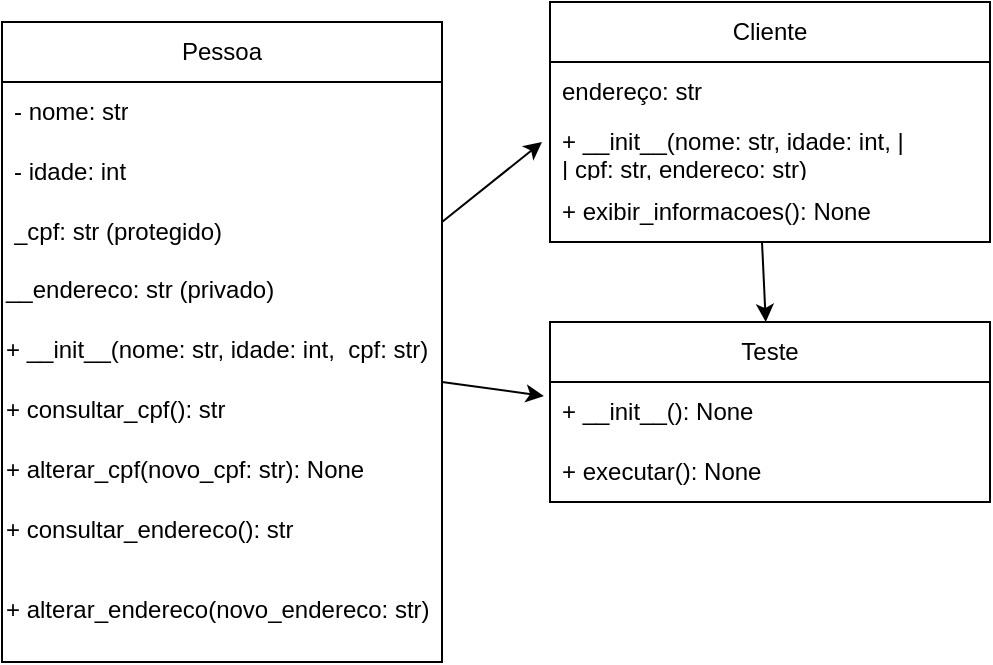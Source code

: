 <mxfile>
    <diagram id="Uo0ARk5nror92GjGeBuY" name="Página-1">
        <mxGraphModel dx="889" dy="467" grid="1" gridSize="10" guides="1" tooltips="1" connect="1" arrows="1" fold="1" page="1" pageScale="1" pageWidth="827" pageHeight="1169" math="0" shadow="0">
            <root>
                <mxCell id="0"/>
                <mxCell id="1" parent="0"/>
                <mxCell id="2" value="Pessoa" style="swimlane;fontStyle=0;childLayout=stackLayout;horizontal=1;startSize=30;horizontalStack=0;resizeParent=1;resizeParentMax=0;resizeLast=0;collapsible=1;marginBottom=0;whiteSpace=wrap;html=1;" vertex="1" parent="1">
                    <mxGeometry x="140" y="110" width="220" height="320" as="geometry"/>
                </mxCell>
                <mxCell id="3" value="- nome: str " style="text;strokeColor=none;fillColor=none;align=left;verticalAlign=middle;spacingLeft=4;spacingRight=4;overflow=hidden;points=[[0,0.5],[1,0.5]];portConstraint=eastwest;rotatable=0;whiteSpace=wrap;html=1;" vertex="1" parent="2">
                    <mxGeometry y="30" width="220" height="30" as="geometry"/>
                </mxCell>
                <mxCell id="4" value="- idade: int" style="text;strokeColor=none;fillColor=none;align=left;verticalAlign=middle;spacingLeft=4;spacingRight=4;overflow=hidden;points=[[0,0.5],[1,0.5]];portConstraint=eastwest;rotatable=0;whiteSpace=wrap;html=1;" vertex="1" parent="2">
                    <mxGeometry y="60" width="220" height="30" as="geometry"/>
                </mxCell>
                <mxCell id="5" value="_cpf: str (protegido)" style="text;strokeColor=none;fillColor=none;align=left;verticalAlign=middle;spacingLeft=4;spacingRight=4;overflow=hidden;points=[[0,0.5],[1,0.5]];portConstraint=eastwest;rotatable=0;whiteSpace=wrap;html=1;" vertex="1" parent="2">
                    <mxGeometry y="90" width="220" height="30" as="geometry"/>
                </mxCell>
                <mxCell id="6" value="__endereco: str (privado)" style="text;whiteSpace=wrap;html=1;" vertex="1" parent="2">
                    <mxGeometry y="120" width="220" height="30" as="geometry"/>
                </mxCell>
                <mxCell id="7" value="+ __init__(nome: str, idade: int,&amp;nbsp;&amp;nbsp;cpf: str)" style="text;whiteSpace=wrap;html=1;" vertex="1" parent="2">
                    <mxGeometry y="150" width="220" height="30" as="geometry"/>
                </mxCell>
                <mxCell id="8" value="+ consultar_cpf(): str" style="text;whiteSpace=wrap;html=1;" vertex="1" parent="2">
                    <mxGeometry y="180" width="220" height="30" as="geometry"/>
                </mxCell>
                <mxCell id="9" value="+ alterar_cpf(novo_cpf: str): None" style="text;whiteSpace=wrap;html=1;" vertex="1" parent="2">
                    <mxGeometry y="210" width="220" height="30" as="geometry"/>
                </mxCell>
                <mxCell id="10" value="+ consultar_endereco(): str" style="text;whiteSpace=wrap;html=1;" vertex="1" parent="2">
                    <mxGeometry y="240" width="220" height="40" as="geometry"/>
                </mxCell>
                <mxCell id="11" value="+ alterar_endereco(novo_endereco: str)" style="text;whiteSpace=wrap;html=1;" vertex="1" parent="2">
                    <mxGeometry y="280" width="220" height="40" as="geometry"/>
                </mxCell>
                <mxCell id="16" value="Cliente" style="swimlane;fontStyle=0;childLayout=stackLayout;horizontal=1;startSize=30;horizontalStack=0;resizeParent=1;resizeParentMax=0;resizeLast=0;collapsible=1;marginBottom=0;whiteSpace=wrap;html=1;" vertex="1" parent="1">
                    <mxGeometry x="414" y="100" width="220" height="120" as="geometry"/>
                </mxCell>
                <mxCell id="17" value="endereço: str" style="text;strokeColor=none;fillColor=none;align=left;verticalAlign=middle;spacingLeft=4;spacingRight=4;overflow=hidden;points=[[0,0.5],[1,0.5]];portConstraint=eastwest;rotatable=0;whiteSpace=wrap;html=1;" vertex="1" parent="16">
                    <mxGeometry y="30" width="220" height="30" as="geometry"/>
                </mxCell>
                <mxCell id="18" value="+ __init__(nome: str, idade: int,    |&lt;br/&gt;|    cpf: str, endereco: str)" style="text;strokeColor=none;fillColor=none;align=left;verticalAlign=middle;spacingLeft=4;spacingRight=4;overflow=hidden;points=[[0,0.5],[1,0.5]];portConstraint=eastwest;rotatable=0;whiteSpace=wrap;html=1;" vertex="1" parent="16">
                    <mxGeometry y="60" width="220" height="30" as="geometry"/>
                </mxCell>
                <mxCell id="19" value="+ exibir_informacoes(): None" style="text;strokeColor=none;fillColor=none;align=left;verticalAlign=middle;spacingLeft=4;spacingRight=4;overflow=hidden;points=[[0,0.5],[1,0.5]];portConstraint=eastwest;rotatable=0;whiteSpace=wrap;html=1;" vertex="1" parent="16">
                    <mxGeometry y="90" width="220" height="30" as="geometry"/>
                </mxCell>
                <mxCell id="27" value="Teste" style="swimlane;fontStyle=0;childLayout=stackLayout;horizontal=1;startSize=30;horizontalStack=0;resizeParent=1;resizeParentMax=0;resizeLast=0;collapsible=1;marginBottom=0;whiteSpace=wrap;html=1;" vertex="1" parent="1">
                    <mxGeometry x="414" y="260" width="220" height="90" as="geometry"/>
                </mxCell>
                <mxCell id="28" value="+ __init__(): None" style="text;strokeColor=none;fillColor=none;align=left;verticalAlign=middle;spacingLeft=4;spacingRight=4;overflow=hidden;points=[[0,0.5],[1,0.5]];portConstraint=eastwest;rotatable=0;whiteSpace=wrap;html=1;" vertex="1" parent="27">
                    <mxGeometry y="30" width="220" height="30" as="geometry"/>
                </mxCell>
                <mxCell id="29" value="+ executar(): None" style="text;strokeColor=none;fillColor=none;align=left;verticalAlign=middle;spacingLeft=4;spacingRight=4;overflow=hidden;points=[[0,0.5],[1,0.5]];portConstraint=eastwest;rotatable=0;whiteSpace=wrap;html=1;" vertex="1" parent="27">
                    <mxGeometry y="60" width="220" height="30" as="geometry"/>
                </mxCell>
                <mxCell id="31" value="" style="endArrow=classic;html=1;entryX=-0.014;entryY=0.233;entryDx=0;entryDy=0;entryPerimeter=0;" edge="1" parent="1" target="28">
                    <mxGeometry width="50" height="50" relative="1" as="geometry">
                        <mxPoint x="360" y="290" as="sourcePoint"/>
                        <mxPoint x="410" y="240" as="targetPoint"/>
                    </mxGeometry>
                </mxCell>
                <mxCell id="32" value="" style="endArrow=classic;html=1;" edge="1" parent="1">
                    <mxGeometry width="50" height="50" relative="1" as="geometry">
                        <mxPoint x="360" y="210" as="sourcePoint"/>
                        <mxPoint x="410" y="170" as="targetPoint"/>
                    </mxGeometry>
                </mxCell>
                <mxCell id="33" value="" style="endArrow=classic;html=1;" edge="1" parent="1" target="27">
                    <mxGeometry width="50" height="50" relative="1" as="geometry">
                        <mxPoint x="520" y="220" as="sourcePoint"/>
                        <mxPoint x="650" y="200" as="targetPoint"/>
                    </mxGeometry>
                </mxCell>
            </root>
        </mxGraphModel>
    </diagram>
</mxfile>